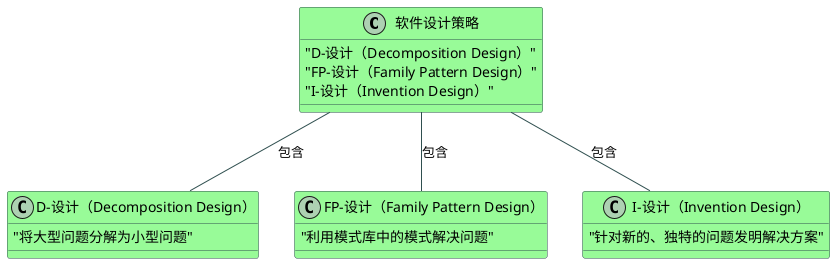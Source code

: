 @startuml
skinparam class {
  BackgroundColor PaleGreen
  BorderColor DarkSlateGray
  ArrowColor DarkSlateGray
}

class "软件设计策略" as SoftwareDesign {
  "D-设计（Decomposition Design）"
  "FP-设计（Family Pattern Design）"
  "I-设计（Invention Design）"
}

class "D-设计（Decomposition Design）" as DDesign {
  "将大型问题分解为小型问题"
}

class "FP-设计（Family Pattern Design）" as FPDesign {
  "利用模式库中的模式解决问题"
}

class "I-设计（Invention Design）" as IDesign {
  "针对新的、独特的问题发明解决方案"
}

SoftwareDesign -- DDesign : 包含
SoftwareDesign -- FPDesign : 包含
SoftwareDesign -- IDesign : 包含
@enduml
